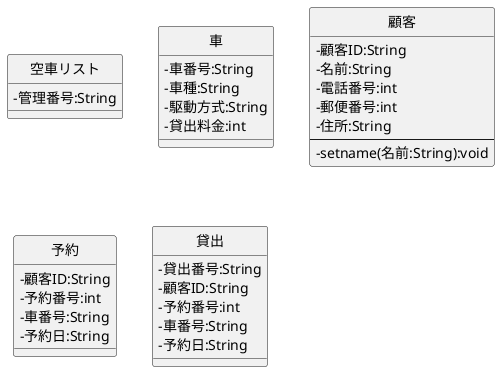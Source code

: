 @startuml 例題3-1
skinparam classAttributeIconSize 0
class 空車リスト{
- 管理番号:String
}
class 車{
- 車番号:String
- 車種:String
- 駆動方式:String
- 貸出料金:int
}
class 顧客{
- 顧客ID:String
- 名前:String
- 電話番号:int
- 郵便番号:int
- 住所:String
---
- setname(名前:String):void
}
class 予約{
- 顧客ID:String
- 予約番号:int
- 車番号:String
- 予約日:String
}
class 貸出{
- 貸出番号:String
- 顧客ID:String
- 予約番号:int
- 車番号:String
- 予約日:String
}
hide 空車リスト circle
hide 車 circle
hide 顧客 circle
hide 予約 circle
hide 貸出 circle
@enduml